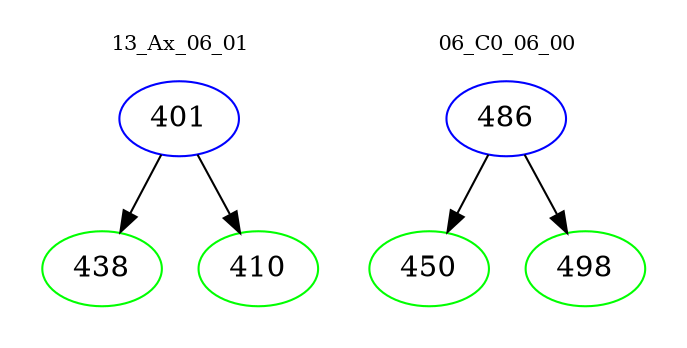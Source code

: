 digraph{
subgraph cluster_0 {
color = white
label = "13_Ax_06_01";
fontsize=10;
T0_401 [label="401", color="blue"]
T0_401 -> T0_438 [color="black"]
T0_438 [label="438", color="green"]
T0_401 -> T0_410 [color="black"]
T0_410 [label="410", color="green"]
}
subgraph cluster_1 {
color = white
label = "06_C0_06_00";
fontsize=10;
T1_486 [label="486", color="blue"]
T1_486 -> T1_450 [color="black"]
T1_450 [label="450", color="green"]
T1_486 -> T1_498 [color="black"]
T1_498 [label="498", color="green"]
}
}
